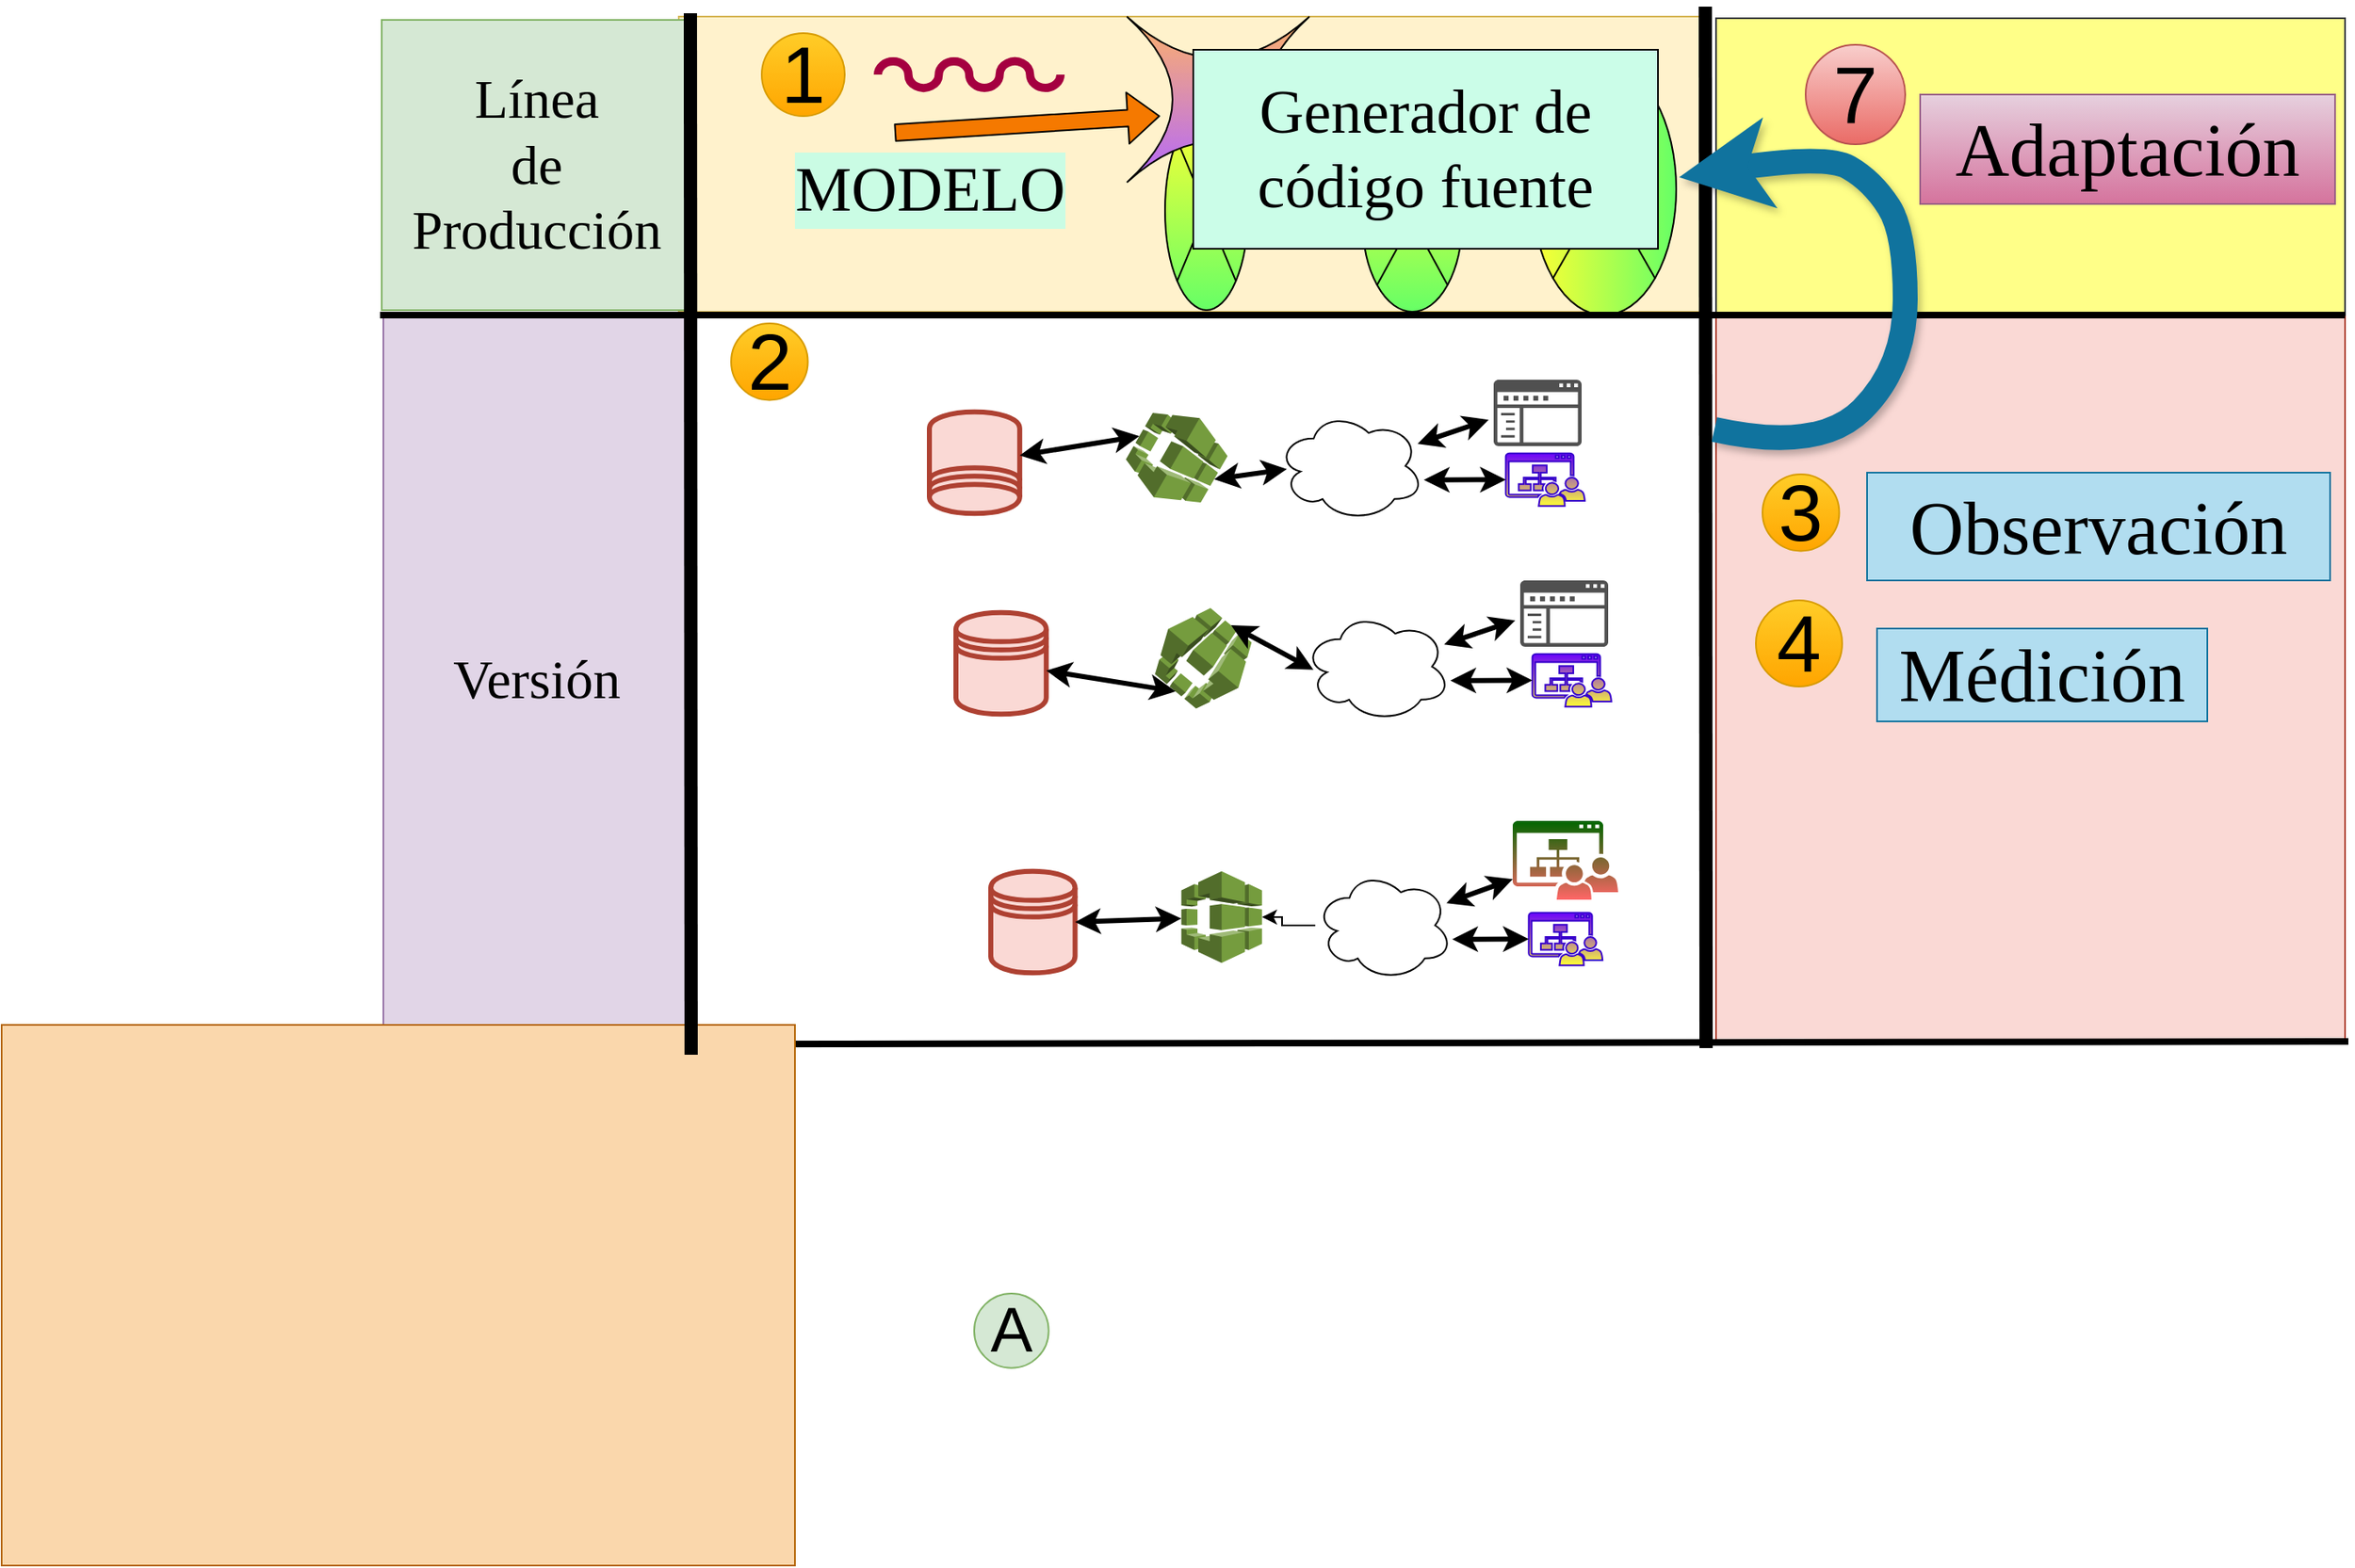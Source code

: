 <mxfile version="21.6.6" type="github">
  <diagram name="Page-1" id="D-YBt0P7oRCqQpfg0WSd">
    <mxGraphModel dx="2074" dy="1172" grid="0" gridSize="10" guides="0" tooltips="1" connect="1" arrows="1" fold="1" page="0" pageScale="1" pageWidth="850" pageHeight="1100" math="0" shadow="0">
      <root>
        <mxCell id="0" />
        <mxCell id="1" parent="0" />
        <mxCell id="Hqg7Km6Vo5wjV-5-YGWX-81" value="" style="rounded=0;whiteSpace=wrap;html=1;fillColor=#ffff88;strokeColor=#36393d;" parent="1" vertex="1">
          <mxGeometry x="805" y="1" width="379" height="179" as="geometry" />
        </mxCell>
        <mxCell id="Hqg7Km6Vo5wjV-5-YGWX-80" value="" style="rounded=0;whiteSpace=wrap;html=1;fillColor=#fad9d5;strokeColor=#ae4132;" parent="1" vertex="1">
          <mxGeometry x="805" y="181" width="379" height="437" as="geometry" />
        </mxCell>
        <mxCell id="Hqg7Km6Vo5wjV-5-YGWX-63" value="&lt;div style=&quot;font-size: 45px;&quot;&gt;Observación&lt;/div&gt;" style="text;html=1;strokeColor=#10739e;fillColor=#b1ddf0;align=center;verticalAlign=top;whiteSpace=wrap;rounded=0;fontSize=45;fontFamily=Comic Sans MS;" parent="1" vertex="1">
          <mxGeometry x="896" y="275" width="279" height="65" as="geometry" />
        </mxCell>
        <mxCell id="Hqg7Km6Vo5wjV-5-YGWX-75" value="" style="rounded=0;whiteSpace=wrap;html=1;fillColor=#fff2cc;strokeColor=#d6b656;" parent="1" vertex="1">
          <mxGeometry x="180" width="619" height="178" as="geometry" />
        </mxCell>
        <mxCell id="Hqg7Km6Vo5wjV-5-YGWX-74" value="" style="shape=sumEllipse;perimeter=ellipsePerimeter;whiteSpace=wrap;html=1;backgroundOutline=1;gradientColor=#66FF66;fillColor=#FFFF33;" parent="1" vertex="1">
          <mxGeometry x="473" y="57" width="50" height="120" as="geometry" />
        </mxCell>
        <mxCell id="Hqg7Km6Vo5wjV-5-YGWX-4" value="" style="shape=sumEllipse;perimeter=ellipsePerimeter;whiteSpace=wrap;html=1;backgroundOutline=1;gradientColor=#66FF66;fillColor=#FFFF33;" parent="1" vertex="1">
          <mxGeometry x="592" y="68" width="60" height="110" as="geometry" />
        </mxCell>
        <mxCell id="Hqg7Km6Vo5wjV-5-YGWX-21" value="" style="shape=sumEllipse;perimeter=ellipsePerimeter;whiteSpace=wrap;html=1;backgroundOutline=1;gradientColor=#66FF66;fillColor=#FFFF33;rotation=-90;" parent="1" vertex="1">
          <mxGeometry x="661.5" y="60.5" width="152" height="87" as="geometry" />
        </mxCell>
        <mxCell id="Hqg7Km6Vo5wjV-5-YGWX-36" value="1" style="ellipse;whiteSpace=wrap;html=1;aspect=fixed;fillColor=#ffcd28;gradientColor=#ffa500;strokeColor=#d79b00;fontSize=48;" parent="1" vertex="1">
          <mxGeometry x="230" y="10" width="50" height="50" as="geometry" />
        </mxCell>
        <mxCell id="Hqg7Km6Vo5wjV-5-YGWX-5" value="" style="shape=switch;whiteSpace=wrap;html=1;gradientColor=#B266FF;fillColor=#FFB366;" parent="1" vertex="1">
          <mxGeometry x="450" width="110" height="100" as="geometry" />
        </mxCell>
        <mxCell id="Hqg7Km6Vo5wjV-5-YGWX-6" value="&lt;div style=&quot;font-size: 37px;&quot;&gt;Generador de &lt;br style=&quot;font-size: 37px;&quot;&gt;&lt;/div&gt;&lt;div style=&quot;font-size: 37px;&quot;&gt;código fuente&lt;/div&gt;" style="text;html=1;strokeColor=default;fillColor=#CBFDE8;align=center;verticalAlign=middle;whiteSpace=wrap;rounded=0;fontFamily=Lucida Console;fontSize=37;" parent="1" vertex="1">
          <mxGeometry x="490" y="20" width="280" height="120" as="geometry" />
        </mxCell>
        <mxCell id="Hqg7Km6Vo5wjV-5-YGWX-15" value="" style="verticalLabelPosition=bottom;outlineConnect=0;align=center;dashed=0;html=1;verticalAlign=top;shape=mxgraph.pid.misc.flexible_pipe;pointerEvents=1;strokeWidth=5;fillColor=#d80073;fontColor=#ffffff;strokeColor=#A50040;" parent="1" vertex="1">
          <mxGeometry x="300" y="27" width="110" height="16" as="geometry" />
        </mxCell>
        <mxCell id="Hqg7Km6Vo5wjV-5-YGWX-25" value="Versión" style="text;html=1;strokeColor=#9673a6;fillColor=#e1d5e7;align=center;verticalAlign=middle;whiteSpace=wrap;rounded=0;fontFamily=36 days ago Thick BRK;fontSize=33;fontSource=https%3A%2F%2Ffonts.googleapis.com%2Fcss%3Ffamily%3D36%2Bdays%2Bago%2BThick%2BBRK;" parent="1" vertex="1">
          <mxGeometry x="2" y="179" width="185" height="441" as="geometry" />
        </mxCell>
        <mxCell id="Hqg7Km6Vo5wjV-5-YGWX-58" value="" style="endArrow=none;html=1;rounded=0;fontSize=13;strokeWidth=4;entryX=1;entryY=1;entryDx=0;entryDy=0;" parent="1" target="Hqg7Km6Vo5wjV-5-YGWX-81" edge="1">
          <mxGeometry width="50" height="50" relative="1" as="geometry">
            <mxPoint y="180" as="sourcePoint" />
            <mxPoint x="1181" y="175" as="targetPoint" />
          </mxGeometry>
        </mxCell>
        <mxCell id="Hqg7Km6Vo5wjV-5-YGWX-57" value="Adaptación" style="text;html=1;strokeColor=#996185;fillColor=#e6d0de;align=center;verticalAlign=top;whiteSpace=wrap;rounded=0;fontSize=45;fontFamily=Comic Sans MS;gradientColor=#d5739d;" parent="1" vertex="1">
          <mxGeometry x="928" y="47" width="250" height="66" as="geometry" />
        </mxCell>
        <mxCell id="Hqg7Km6Vo5wjV-5-YGWX-61" value="" style="shape=flexArrow;endArrow=classic;html=1;rounded=1;hachureGap=4;fontFamily=Architects Daughter;fontSource=https%3A%2F%2Ffonts.googleapis.com%2Fcss%3Ffamily%3DArchitects%2BDaughter;fontSize=16;fillColor=#f57900;entryX=0;entryY=0.5;entryDx=0;entryDy=0;" parent="1" edge="1">
          <mxGeometry width="50" height="50" relative="1" as="geometry">
            <mxPoint x="310" y="70" as="sourcePoint" />
            <mxPoint x="470" y="60" as="targetPoint" />
          </mxGeometry>
        </mxCell>
        <mxCell id="Hqg7Km6Vo5wjV-5-YGWX-62" value="&lt;div style=&quot;font-size: 38px;&quot;&gt;MODELO&lt;/div&gt;" style="edgeLabel;html=1;align=center;verticalAlign=bottom;resizable=0;points=[];fontFamily=Verdana;fontSize=38;labelBackgroundColor=#CAFCE4;" parent="Hqg7Km6Vo5wjV-5-YGWX-61" vertex="1" connectable="0">
          <mxGeometry x="-0.383" y="-2" relative="1" as="geometry">
            <mxPoint x="-29" y="61" as="offset" />
          </mxGeometry>
        </mxCell>
        <mxCell id="Hqg7Km6Vo5wjV-5-YGWX-24" value="&lt;div style=&quot;font-size: 33px;&quot;&gt;Línea &lt;br&gt;&lt;/div&gt;&lt;div style=&quot;font-size: 33px;&quot;&gt;de Producción&lt;br style=&quot;font-size: 33px;&quot;&gt;&lt;/div&gt;" style="text;html=1;strokeColor=#82b366;fillColor=#d5e8d4;align=center;verticalAlign=middle;whiteSpace=wrap;rounded=0;fontFamily=36 days ago Thick BRK;fontSize=33;fontSource=https%3A%2F%2Ffonts.googleapis.com%2Fcss%3Ffamily%3D36%2Bdays%2Bago%2BThick%2BBRK;rotation=0;" parent="1" vertex="1">
          <mxGeometry x="1" y="2" width="187" height="175" as="geometry" />
        </mxCell>
        <mxCell id="Hqg7Km6Vo5wjV-5-YGWX-64" value="" style="endArrow=none;html=1;rounded=0;fontSize=13;strokeWidth=4;" parent="1" edge="1">
          <mxGeometry width="50" height="50" relative="1" as="geometry">
            <mxPoint x="-60" y="620" as="sourcePoint" />
            <mxPoint x="1186" y="618" as="targetPoint" />
          </mxGeometry>
        </mxCell>
        <mxCell id="Hqg7Km6Vo5wjV-5-YGWX-70" value="7" style="ellipse;whiteSpace=wrap;html=1;aspect=fixed;fillColor=#f8cecc;strokeColor=#b85450;fontSize=48;gradientColor=#ea6b66;" parent="1" vertex="1">
          <mxGeometry x="859" y="17" width="60" height="60" as="geometry" />
        </mxCell>
        <mxCell id="Hqg7Km6Vo5wjV-5-YGWX-59" value="&lt;div style=&quot;font-size: 45px;&quot;&gt;Médición&lt;/div&gt;" style="text;html=1;strokeColor=#10739e;fillColor=#b1ddf0;align=center;verticalAlign=middle;whiteSpace=wrap;rounded=0;fontSize=45;fontFamily=Comic Sans MS;" parent="1" vertex="1">
          <mxGeometry x="902" y="369" width="199" height="56" as="geometry" />
        </mxCell>
        <mxCell id="Hqg7Km6Vo5wjV-5-YGWX-76" value="" style="rounded=0;whiteSpace=wrap;html=1;fillColor=#fad7ac;strokeColor=#b46504;" parent="1" vertex="1">
          <mxGeometry x="-228" y="608" width="478" height="326" as="geometry" />
        </mxCell>
        <mxCell id="Hqg7Km6Vo5wjV-5-YGWX-53" value="A" style="ellipse;whiteSpace=wrap;html=1;aspect=fixed;fillColor=#d5e8d4;fontSize=38;strokeColor=#82b366;" parent="1" vertex="1">
          <mxGeometry x="357.997" y="770" width="44.879" height="44.879" as="geometry" />
        </mxCell>
        <mxCell id="Hqg7Km6Vo5wjV-5-YGWX-73" value="2" style="ellipse;whiteSpace=wrap;html=1;aspect=fixed;fillColor=#ffcd28;gradientColor=#ffa500;strokeColor=#d79b00;fontSize=48;" parent="1" vertex="1">
          <mxGeometry x="211.547" y="185" width="46.221" height="46.221" as="geometry" />
        </mxCell>
        <mxCell id="Hqg7Km6Vo5wjV-5-YGWX-55" value="" style="endArrow=none;html=1;rounded=0;strokeWidth=8;" parent="1" edge="1">
          <mxGeometry width="50" height="50" relative="1" as="geometry">
            <mxPoint x="799" y="622" as="sourcePoint" />
            <mxPoint x="798.552" y="-6" as="targetPoint" />
          </mxGeometry>
        </mxCell>
        <mxCell id="Hqg7Km6Vo5wjV-5-YGWX-68" value="3" style="ellipse;whiteSpace=wrap;html=1;aspect=fixed;fillColor=#ffcd28;gradientColor=#ffa500;strokeColor=#d79b00;fontSize=48;" parent="1" vertex="1">
          <mxGeometry x="832.999" y="276" width="46.221" height="46.221" as="geometry" />
        </mxCell>
        <mxCell id="Hqg7Km6Vo5wjV-5-YGWX-56" value="" style="curved=1;endArrow=classic;html=1;rounded=0;strokeWidth=15;fillColor=#b1ddf0;strokeColor=#10739e;targetPerimeterSpacing=2;endSize=7;sourcePerimeterSpacing=2;shadow=1;fontSize=14;" parent="1" target="Hqg7Km6Vo5wjV-5-YGWX-21" edge="1">
          <mxGeometry width="50" height="50" relative="1" as="geometry">
            <mxPoint x="804" y="249" as="sourcePoint" />
            <mxPoint x="733.843" y="57" as="targetPoint" />
            <Array as="points">
              <mxPoint x="867" y="263" />
              <mxPoint x="919" y="211" />
              <mxPoint x="919" y="130" />
              <mxPoint x="899" y="99" />
              <mxPoint x="871" y="83" />
            </Array>
          </mxGeometry>
        </mxCell>
        <mxCell id="Hqg7Km6Vo5wjV-5-YGWX-69" value="4" style="ellipse;whiteSpace=wrap;html=1;aspect=fixed;fillColor=#ffcd28;gradientColor=#ffa500;strokeColor=#d79b00;fontSize=48;" parent="1" vertex="1">
          <mxGeometry x="829" y="352" width="52" height="52" as="geometry" />
        </mxCell>
        <mxCell id="Hqg7Km6Vo5wjV-5-YGWX-83" value="" style="endArrow=none;html=1;rounded=0;strokeWidth=8;" parent="1" edge="1">
          <mxGeometry width="50" height="50" relative="1" as="geometry">
            <mxPoint x="187.45" y="626" as="sourcePoint" />
            <mxPoint x="187.002" y="-2" as="targetPoint" />
          </mxGeometry>
        </mxCell>
        <mxCell id="tBqZgTSOSV52Cp1no9dk-1" value="" style="group" vertex="1" connectable="0" parent="1">
          <mxGeometry x="368" y="485" width="378" height="96.18" as="geometry" />
        </mxCell>
        <mxCell id="Hqg7Km6Vo5wjV-5-YGWX-10" value="" style="shape=datastore;whiteSpace=wrap;html=1;strokeWidth=3;fillColor=#fad9d5;strokeColor=#ae4132;" parent="tBqZgTSOSV52Cp1no9dk-1" vertex="1">
          <mxGeometry y="30.393" width="50.789" height="61.264" as="geometry" />
        </mxCell>
        <mxCell id="Hqg7Km6Vo5wjV-5-YGWX-12" value="" style="sketch=0;pointerEvents=1;shadow=0;dashed=0;html=1;strokeColor=none;fillColor=#006600;labelPosition=center;verticalLabelPosition=bottom;verticalAlign=top;outlineConnect=0;align=center;shape=mxgraph.office.sites.site_team;gradientColor=#FF6666;" parent="tBqZgTSOSV52Cp1no9dk-1" vertex="1">
          <mxGeometry x="314.513" width="63.487" height="47.468" as="geometry" />
        </mxCell>
        <mxCell id="tBqZgTSOSV52Cp1no9dk-19" value="" style="edgeStyle=orthogonalEdgeStyle;rounded=0;orthogonalLoop=1;jettySize=auto;html=1;" edge="1" parent="tBqZgTSOSV52Cp1no9dk-1" source="Hqg7Km6Vo5wjV-5-YGWX-13" target="Hqg7Km6Vo5wjV-5-YGWX-14">
          <mxGeometry relative="1" as="geometry" />
        </mxCell>
        <mxCell id="Hqg7Km6Vo5wjV-5-YGWX-13" value="" style="ellipse;shape=cloud;whiteSpace=wrap;html=1;" parent="tBqZgTSOSV52Cp1no9dk-1" vertex="1">
          <mxGeometry x="195.524" y="29.795" width="82.533" height="66.385" as="geometry" />
        </mxCell>
        <mxCell id="Hqg7Km6Vo5wjV-5-YGWX-14" value="" style="outlineConnect=0;dashed=0;verticalLabelPosition=bottom;verticalAlign=top;align=center;html=1;shape=mxgraph.aws3.codebuild;fillColor=#759C3E;gradientColor=none;" parent="tBqZgTSOSV52Cp1no9dk-1" vertex="1">
          <mxGeometry x="114.835" y="30.393" width="48.567" height="55.182" as="geometry" />
        </mxCell>
        <mxCell id="Hqg7Km6Vo5wjV-5-YGWX-22" value="" style="endArrow=classic;startArrow=classic;html=1;rounded=0;strokeWidth=3;exitX=1;exitY=0.5;exitDx=0;exitDy=0;" parent="tBqZgTSOSV52Cp1no9dk-1" source="Hqg7Km6Vo5wjV-5-YGWX-10" target="Hqg7Km6Vo5wjV-5-YGWX-14" edge="1">
          <mxGeometry width="50" height="50" relative="1" as="geometry">
            <mxPoint x="88.14" y="59.162" as="sourcePoint" />
            <mxPoint x="201" y="65" as="targetPoint" />
          </mxGeometry>
        </mxCell>
        <mxCell id="Hqg7Km6Vo5wjV-5-YGWX-23" value="" style="endArrow=classic;startArrow=classic;html=1;rounded=0;strokeWidth=3;" parent="tBqZgTSOSV52Cp1no9dk-1" source="Hqg7Km6Vo5wjV-5-YGWX-13" target="Hqg7Km6Vo5wjV-5-YGWX-12" edge="1">
          <mxGeometry width="50" height="50" relative="1" as="geometry">
            <mxPoint x="300.94" y="78.187" as="sourcePoint" />
            <mxPoint x="346.003" y="33.045" as="targetPoint" />
          </mxGeometry>
        </mxCell>
        <mxCell id="Hqg7Km6Vo5wjV-5-YGWX-28" value="" style="sketch=0;pointerEvents=1;shadow=0;dashed=0;html=1;strokeColor=#3700CC;fillColor=#6a00ff;labelPosition=center;verticalLabelPosition=bottom;verticalAlign=top;outlineConnect=0;align=center;shape=mxgraph.office.sites.site_team;fontColor=#ffffff;gradientColor=#FFFF33;" parent="tBqZgTSOSV52Cp1no9dk-1" vertex="1">
          <mxGeometry x="324.161" y="55.336" width="44.441" height="31.744" as="geometry" />
        </mxCell>
        <mxCell id="Hqg7Km6Vo5wjV-5-YGWX-29" value="" style="endArrow=classic;startArrow=classic;html=1;rounded=0;strokeWidth=3;exitX=1;exitY=0.626;exitDx=0;exitDy=0;exitPerimeter=0;" parent="tBqZgTSOSV52Cp1no9dk-1" source="Hqg7Km6Vo5wjV-5-YGWX-13" target="Hqg7Km6Vo5wjV-5-YGWX-28" edge="1">
          <mxGeometry width="50" height="50" relative="1" as="geometry">
            <mxPoint x="302.197" y="87.206" as="sourcePoint" />
            <mxPoint x="356.161" y="95.513" as="targetPoint" />
          </mxGeometry>
        </mxCell>
        <mxCell id="tBqZgTSOSV52Cp1no9dk-9" value="" style="group" vertex="1" connectable="0" parent="1">
          <mxGeometry x="347" y="329" width="405" height="96.18" as="geometry" />
        </mxCell>
        <mxCell id="tBqZgTSOSV52Cp1no9dk-21" value="" style="group" vertex="1" connectable="0" parent="tBqZgTSOSV52Cp1no9dk-9">
          <mxGeometry y="11" width="394.931" height="85.18" as="geometry" />
        </mxCell>
        <mxCell id="tBqZgTSOSV52Cp1no9dk-10" value="" style="shape=datastore;whiteSpace=wrap;html=1;strokeWidth=3;fillColor=#fad9d5;strokeColor=#ae4132;" vertex="1" parent="tBqZgTSOSV52Cp1no9dk-21">
          <mxGeometry y="19.393" width="54.417" height="61.264" as="geometry" />
        </mxCell>
        <mxCell id="tBqZgTSOSV52Cp1no9dk-12" value="" style="ellipse;shape=cloud;whiteSpace=wrap;html=1;" vertex="1" parent="tBqZgTSOSV52Cp1no9dk-21">
          <mxGeometry x="209.49" y="18.795" width="88.428" height="66.385" as="geometry" />
        </mxCell>
        <mxCell id="tBqZgTSOSV52Cp1no9dk-13" value="" style="outlineConnect=0;dashed=0;verticalLabelPosition=bottom;verticalAlign=top;align=center;html=1;shape=mxgraph.aws3.codebuild;fillColor=#759C3E;gradientColor=none;rotation=-50;" vertex="1" parent="tBqZgTSOSV52Cp1no9dk-21">
          <mxGeometry x="123.037" y="19.393" width="52.036" height="55.182" as="geometry" />
        </mxCell>
        <mxCell id="tBqZgTSOSV52Cp1no9dk-14" value="" style="endArrow=classic;startArrow=classic;html=1;rounded=0;entryX=0.067;entryY=0.528;entryDx=0;entryDy=0;entryPerimeter=0;strokeWidth=3;exitX=1;exitY=0.5;exitDx=0;exitDy=0;exitPerimeter=0;" edge="1" parent="tBqZgTSOSV52Cp1no9dk-21" target="tBqZgTSOSV52Cp1no9dk-12" source="tBqZgTSOSV52Cp1no9dk-13">
          <mxGeometry width="50" height="50" relative="1" as="geometry">
            <mxPoint x="102.032" y="-62.787" as="sourcePoint" />
            <mxPoint x="227.872" y="-60.859" as="targetPoint" />
          </mxGeometry>
        </mxCell>
        <mxCell id="tBqZgTSOSV52Cp1no9dk-15" value="" style="endArrow=classic;startArrow=classic;html=1;rounded=0;strokeWidth=3;" edge="1" parent="tBqZgTSOSV52Cp1no9dk-21" source="tBqZgTSOSV52Cp1no9dk-12">
          <mxGeometry width="50" height="50" relative="1" as="geometry">
            <mxPoint x="322.436" y="67.187" as="sourcePoint" />
            <mxPoint x="336.978" y="24.117" as="targetPoint" />
          </mxGeometry>
        </mxCell>
        <mxCell id="tBqZgTSOSV52Cp1no9dk-16" value="" style="sketch=0;pointerEvents=1;shadow=0;dashed=0;html=1;strokeColor=#3700CC;fillColor=#6a00ff;labelPosition=center;verticalLabelPosition=bottom;verticalAlign=top;outlineConnect=0;align=center;shape=mxgraph.office.sites.site_team;fontColor=#ffffff;gradientColor=#FFFF33;" vertex="1" parent="tBqZgTSOSV52Cp1no9dk-21">
          <mxGeometry x="347.316" y="44.336" width="47.615" height="31.744" as="geometry" />
        </mxCell>
        <mxCell id="tBqZgTSOSV52Cp1no9dk-17" value="" style="endArrow=classic;startArrow=classic;html=1;rounded=0;strokeWidth=3;exitX=1;exitY=0.626;exitDx=0;exitDy=0;exitPerimeter=0;" edge="1" parent="tBqZgTSOSV52Cp1no9dk-21" source="tBqZgTSOSV52Cp1no9dk-12" target="tBqZgTSOSV52Cp1no9dk-16">
          <mxGeometry width="50" height="50" relative="1" as="geometry">
            <mxPoint x="323.783" y="76.206" as="sourcePoint" />
            <mxPoint x="381.601" y="84.513" as="targetPoint" />
          </mxGeometry>
        </mxCell>
        <mxCell id="tBqZgTSOSV52Cp1no9dk-18" value="" style="endArrow=classic;startArrow=classic;html=1;rounded=0;strokeWidth=3;entryX=0;entryY=0.5;entryDx=0;entryDy=0;entryPerimeter=0;" edge="1" parent="tBqZgTSOSV52Cp1no9dk-21" source="tBqZgTSOSV52Cp1no9dk-10" target="tBqZgTSOSV52Cp1no9dk-13">
          <mxGeometry width="50" height="50" relative="1" as="geometry">
            <mxPoint x="51.016" y="-21.252" as="sourcePoint" />
            <mxPoint x="85.027" y="-50.92" as="targetPoint" />
            <Array as="points" />
          </mxGeometry>
        </mxCell>
        <mxCell id="tBqZgTSOSV52Cp1no9dk-20" value="" style="sketch=0;pointerEvents=1;shadow=0;dashed=0;html=1;strokeColor=none;fillColor=#505050;labelPosition=center;verticalLabelPosition=bottom;verticalAlign=top;outlineConnect=0;align=center;shape=mxgraph.office.concepts.navigation;" vertex="1" parent="tBqZgTSOSV52Cp1no9dk-21">
          <mxGeometry x="340" width="53" height="40" as="geometry" />
        </mxCell>
        <mxCell id="tBqZgTSOSV52Cp1no9dk-22" value="" style="group" vertex="1" connectable="0" parent="1">
          <mxGeometry x="331" y="208" width="405" height="96.18" as="geometry" />
        </mxCell>
        <mxCell id="tBqZgTSOSV52Cp1no9dk-23" value="" style="group" vertex="1" connectable="0" parent="tBqZgTSOSV52Cp1no9dk-22">
          <mxGeometry y="11" width="394.931" height="85.18" as="geometry" />
        </mxCell>
        <mxCell id="tBqZgTSOSV52Cp1no9dk-24" value="" style="shape=datastore;whiteSpace=wrap;html=1;strokeWidth=3;fillColor=#fad9d5;strokeColor=#ae4132;rotation=-180;" vertex="1" parent="tBqZgTSOSV52Cp1no9dk-23">
          <mxGeometry y="19.393" width="54.417" height="61.264" as="geometry" />
        </mxCell>
        <mxCell id="tBqZgTSOSV52Cp1no9dk-25" value="" style="ellipse;shape=cloud;whiteSpace=wrap;html=1;" vertex="1" parent="tBqZgTSOSV52Cp1no9dk-23">
          <mxGeometry x="209.49" y="18.795" width="88.428" height="66.385" as="geometry" />
        </mxCell>
        <mxCell id="tBqZgTSOSV52Cp1no9dk-26" value="" style="outlineConnect=0;dashed=0;verticalLabelPosition=bottom;verticalAlign=top;align=center;html=1;shape=mxgraph.aws3.codebuild;fillColor=#759C3E;gradientColor=none;rotation=30;" vertex="1" parent="tBqZgTSOSV52Cp1no9dk-23">
          <mxGeometry x="123.037" y="19.393" width="52.036" height="55.182" as="geometry" />
        </mxCell>
        <mxCell id="tBqZgTSOSV52Cp1no9dk-27" value="" style="endArrow=classic;startArrow=classic;html=1;rounded=0;entryX=0.067;entryY=0.528;entryDx=0;entryDy=0;entryPerimeter=0;strokeWidth=3;exitX=1;exitY=0.5;exitDx=0;exitDy=0;exitPerimeter=0;" edge="1" parent="tBqZgTSOSV52Cp1no9dk-23" source="tBqZgTSOSV52Cp1no9dk-26" target="tBqZgTSOSV52Cp1no9dk-25">
          <mxGeometry width="50" height="50" relative="1" as="geometry">
            <mxPoint x="102.032" y="-62.787" as="sourcePoint" />
            <mxPoint x="227.872" y="-60.859" as="targetPoint" />
          </mxGeometry>
        </mxCell>
        <mxCell id="tBqZgTSOSV52Cp1no9dk-28" value="" style="endArrow=classic;startArrow=classic;html=1;rounded=0;strokeWidth=3;" edge="1" parent="tBqZgTSOSV52Cp1no9dk-23" source="tBqZgTSOSV52Cp1no9dk-25">
          <mxGeometry width="50" height="50" relative="1" as="geometry">
            <mxPoint x="322.436" y="67.187" as="sourcePoint" />
            <mxPoint x="336.978" y="24.117" as="targetPoint" />
          </mxGeometry>
        </mxCell>
        <mxCell id="tBqZgTSOSV52Cp1no9dk-29" value="" style="sketch=0;pointerEvents=1;shadow=0;dashed=0;html=1;strokeColor=#3700CC;fillColor=#6a00ff;labelPosition=center;verticalLabelPosition=bottom;verticalAlign=top;outlineConnect=0;align=center;shape=mxgraph.office.sites.site_team;fontColor=#ffffff;gradientColor=#FFFF33;" vertex="1" parent="tBqZgTSOSV52Cp1no9dk-23">
          <mxGeometry x="347.316" y="44.336" width="47.615" height="31.744" as="geometry" />
        </mxCell>
        <mxCell id="tBqZgTSOSV52Cp1no9dk-30" value="" style="endArrow=classic;startArrow=classic;html=1;rounded=0;strokeWidth=3;exitX=1;exitY=0.626;exitDx=0;exitDy=0;exitPerimeter=0;" edge="1" parent="tBqZgTSOSV52Cp1no9dk-23" source="tBqZgTSOSV52Cp1no9dk-25" target="tBqZgTSOSV52Cp1no9dk-29">
          <mxGeometry width="50" height="50" relative="1" as="geometry">
            <mxPoint x="323.783" y="76.206" as="sourcePoint" />
            <mxPoint x="381.601" y="84.513" as="targetPoint" />
          </mxGeometry>
        </mxCell>
        <mxCell id="tBqZgTSOSV52Cp1no9dk-31" value="" style="endArrow=classic;startArrow=classic;html=1;rounded=0;strokeWidth=3;entryX=0;entryY=0.5;entryDx=0;entryDy=0;entryPerimeter=0;" edge="1" parent="tBqZgTSOSV52Cp1no9dk-23" source="tBqZgTSOSV52Cp1no9dk-24" target="tBqZgTSOSV52Cp1no9dk-26">
          <mxGeometry width="50" height="50" relative="1" as="geometry">
            <mxPoint x="51.016" y="-21.252" as="sourcePoint" />
            <mxPoint x="85.027" y="-50.92" as="targetPoint" />
            <Array as="points" />
          </mxGeometry>
        </mxCell>
        <mxCell id="tBqZgTSOSV52Cp1no9dk-32" value="" style="sketch=0;pointerEvents=1;shadow=0;dashed=0;html=1;strokeColor=none;fillColor=#505050;labelPosition=center;verticalLabelPosition=bottom;verticalAlign=top;outlineConnect=0;align=center;shape=mxgraph.office.concepts.navigation;" vertex="1" parent="tBqZgTSOSV52Cp1no9dk-23">
          <mxGeometry x="340" width="53" height="40" as="geometry" />
        </mxCell>
      </root>
    </mxGraphModel>
  </diagram>
</mxfile>
